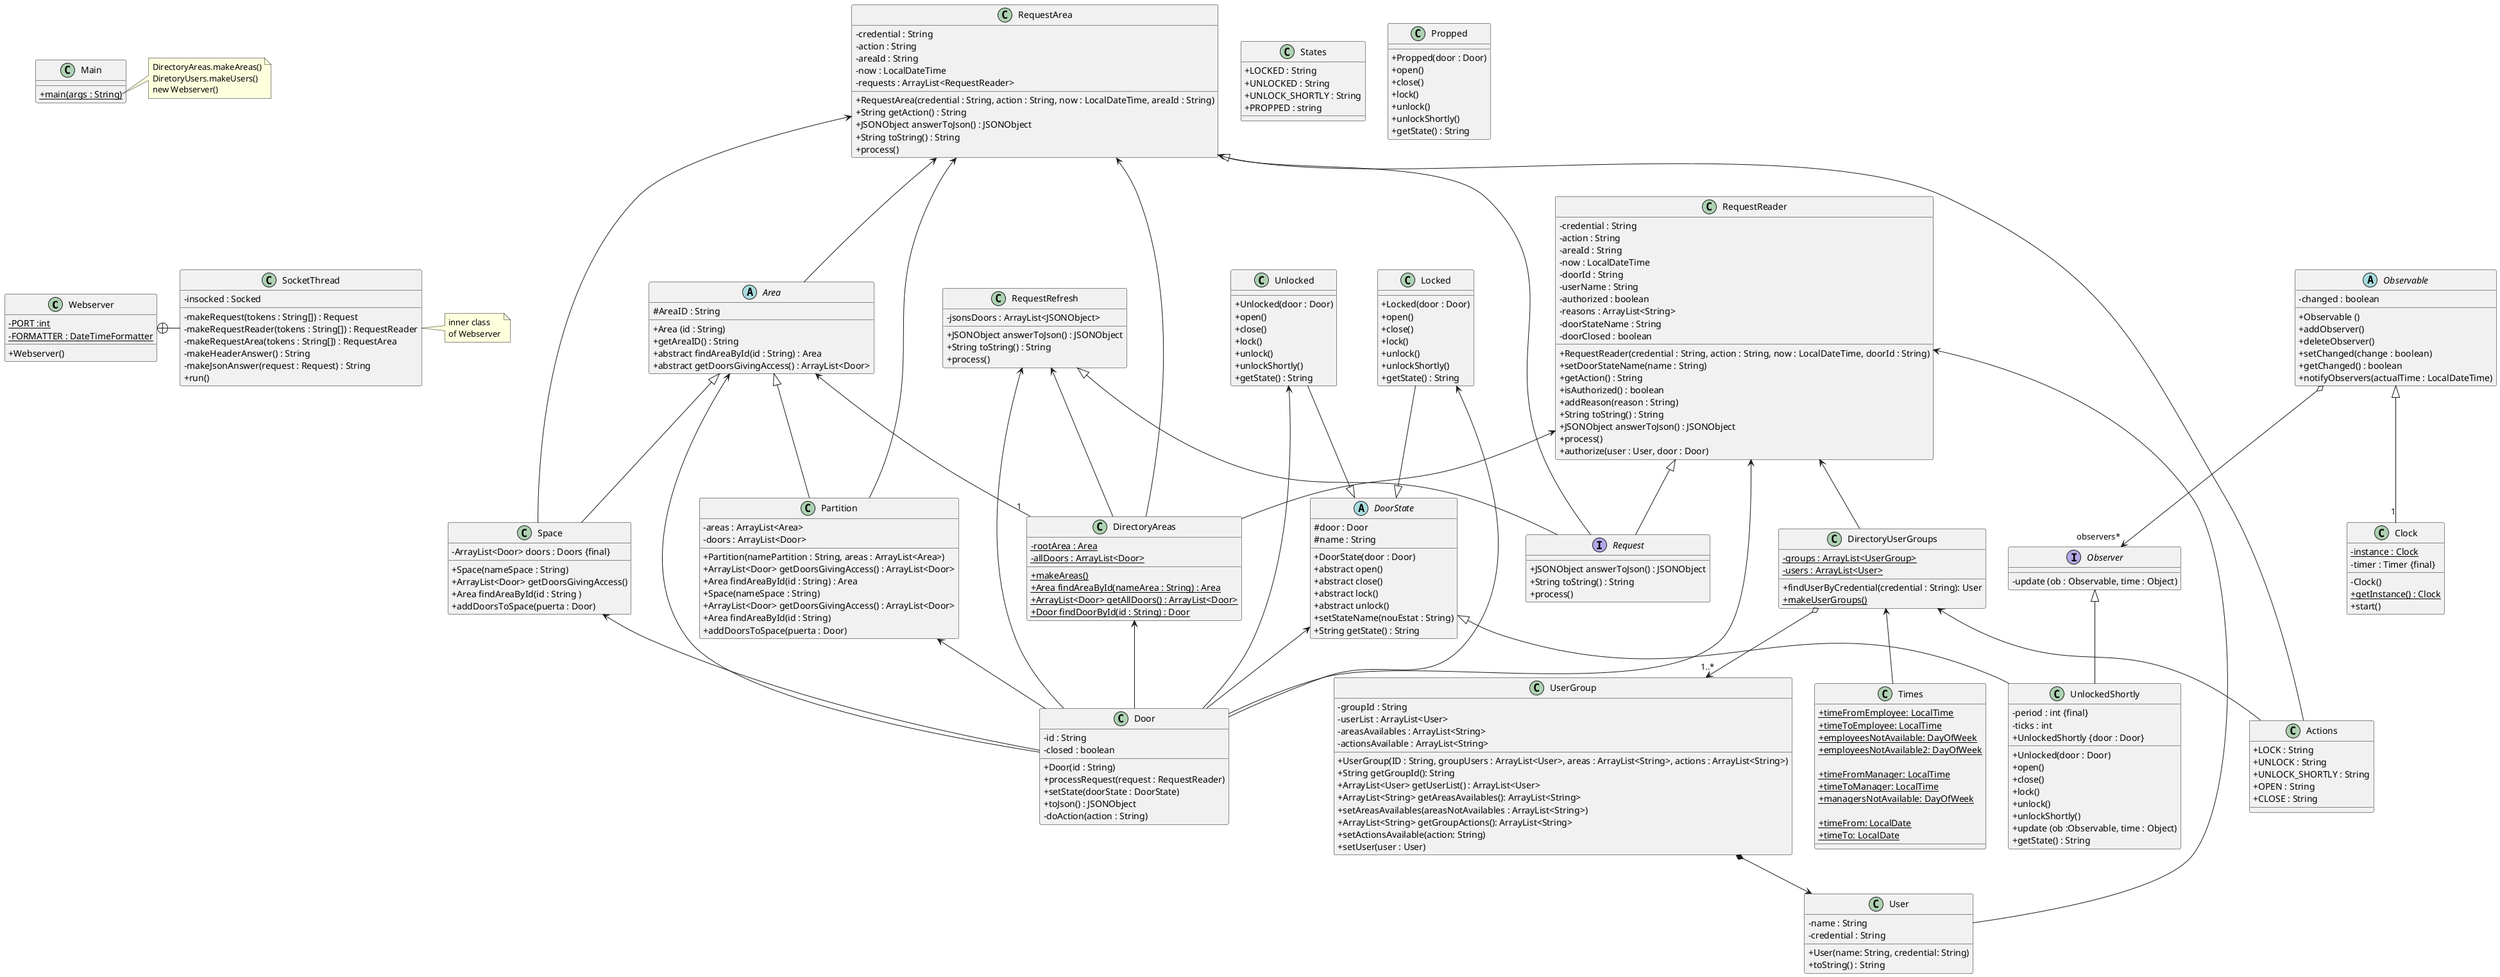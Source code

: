 @startuml
'https://plantuml.com/class-diagram
skinparam classAttributeIconSize 0

class Webserver {
- {static} PORT :int
- {static} FORMATTER : DateTimeFormatter
+ Webserver()
}

class SocketThread {
- insocked : Socked
- makeRequest(tokens : String[]) : Request
- makeRequestReader(tokens : String[]) : RequestReader
- makeRequestArea(tokens : String[]) : RequestArea
- makeHeaderAnswer() : String
- makeJsonAnswer(request : Request) : String
+ run()
}

Webserver +-right- SocketThread

note right of SocketThread
inner class
of Webserver
end note


class Door {
- id : String
- closed : boolean
+ Door(id : String)
+ processRequest(request : RequestReader)
+ setState(doorState : DoorState)
+ toJson() : JSONObject
'+ toString() : String
'+ isClosed() :boolean
'+ setClosed(b : boolean)
'+ getStateName() : String
- doAction(action : String)
}


class Main {
+ {static} main(args : String)
}

note right of Main::main
DirectoryAreas.makeAreas()
DiretoryUsers.makeUsers()
new Webserver()
end note

Main -[hidden]down- Webserver


'AreaSpaces
abstract class Area {
# AreaID : String
+ Area (id : String)
+ getAreaID() : String
+ abstract findAreaById(id : String) : Area
+ abstract getDoorsGivingAccess() : ArrayList<Door>
}

class Space {
-  ArrayList<Door> doors : Doors {final}

+ Space(nameSpace : String)



+ ArrayList<Door> getDoorsGivingAccess()



+ Area findAreaById(id : String )



+ addDoorsToSpace(puerta : Door)


}

class DirectoryAreas {
- {static} rootArea : Area
- {static} allDoors : ArrayList<Door>
+ {static} makeAreas()
+ {static} Area findAreaById(nameArea : String) : Area
+ {static} ArrayList<Door> getAllDoors() : ArrayList<Door>
+ {static} Door findDoorById(id : String) : Door
}

class Partition {
- areas : ArrayList<Area>
+ Partition(namePartition : String, areas : ArrayList<Area>)
+ ArrayList<Door> getDoorsGivingAccess() : ArrayList<Door>
+ Area findAreaById(id : String) : Area
}

class Partition {
- doors : ArrayList<Door>
+ Space(nameSpace : String)
+ ArrayList<Door> getDoorsGivingAccess() : ArrayList<Door>
+ Area findAreaById(id : String)
+  addDoorsToSpace(puerta : Door)
}

'doorstates
class Actions {
+ LOCK : String
+ UNLOCK : String
+ UNLOCK_SHORTLY : String
+ OPEN : String
+ CLOSE : String
}

abstract class DoorState {
# door : Door
# name : String
+ DoorState(door : Door)
+ abstract open()
+ abstract close()
+ abstract lock()
+ abstract unlock()
+ setStateName(nouEstat : String)
+ String getState() : String
}

class Locked {
+ Locked(door : Door)
+ open()
+ close()
+ lock()
+ unlock()
+ unlockShortly()
+ getState() : String
}

class States {
+ LOCKED : String
+ UNLOCKED : String
+ UNLOCK_SHORTLY : String
+ PROPPED : string
}

class Unlocked {
+ Unlocked(door : Door)
+ open()
+ close()
+ lock()
+ unlock()
+ unlockShortly()
+  getState() : String
}

'requests
interface Request {
+ JSONObject answerToJson() : JSONObject
+ String toString() : String
+ process()
}

class RequestArea {
- credential : String
- action : String
- areaId : String
- now : LocalDateTime
- requests : ArrayList<RequestReader>
+ RequestArea(credential : String, action : String, now : LocalDateTime, areaId : String)
+ String getAction() : String
+ JSONObject answerToJson() : JSONObject
+ String toString() : String
+ process()
}

class RequestReader {
- credential : String
- action : String
- areaId : String
- now : LocalDateTime
- doorId : String
- userName : String
- authorized : boolean
- reasons : ArrayList<String>
- doorStateName : String
- doorClosed : boolean
+ RequestReader(credential : String, action : String, now : LocalDateTime, doorId : String)
+  setDoorStateName(name : String)
+ getAction() : String
+ isAuthorized() : boolean
+  addReason(reason : String)
+ String toString() : String
+ JSONObject answerToJson() : JSONObject
+  process()
+  authorize(user : User, door : Door)
}

class RequestRefresh {
- jsonsDoors : ArrayList<JSONObject>
+ JSONObject answerToJson() : JSONObject
+ String toString() : String
+  process()
}

'UsersGroups
class DirectoryUserGroups {
- {static} groups : ArrayList<UserGroup>
- {static} users : ArrayList<User>
+ findUserByCredential(credential : String): User
+ {static}  makeUserGroups()
}

class Times {
+ {static} timeFromEmployee: LocalTime
+ {static} timeToEmployee: LocalTime
+ {static} employeesNotAvailable: DayOfWeek
+ {static} employeesNotAvailable2: DayOfWeek

+ {static} timeFromManager: LocalTime
+ {static} timeToManager: LocalTime
+ {static} managersNotAvailable: DayOfWeek

+ {static} timeFrom: LocalDate
+ {static} timeTo: LocalDate
}

class User {
- name : String
- credential : String
+ User(name: String, credential: String)
+ toString() : String
}

class UserGroup {
- groupId : String
- userList : ArrayList<User>
- areasAvailables : ArrayList<String>
- actionsAvailable : ArrayList<String>
+ UserGroup(ID : String, groupUsers : ArrayList<User>, areas : ArrayList<String>, actions : ArrayList<String>)
+ String getGroupId(): String
+ ArrayList<User> getUserList() : ArrayList<User>
+ ArrayList<String> getAreasAvailables(): ArrayList<String>
+ setAreasAvailables(areasNotAvailables : ArrayList<String>)
+ ArrayList<String> getGroupActions(): ArrayList<String>
+ setActionsAvailable(action: String)
+ setUser(user : User)
}

class Clock{
- {static} instance : Clock
- timer : Timer {final}
- Clock()
+ {static} getInstance() : Clock
+ start()
}
 Observable <|--"1"  Clock
interface Observer{
- update (ob : Observable, time : Object)
}

abstract Observable{
- changed : boolean
+ Observable ()
+ addObserver()
+ deleteObserver()
+ setChanged(change : boolean)
+ getChanged() : boolean
+ notifyObservers(actualTime : LocalDateTime)
}
Observable o--> "observers* " Observer

class UnlockedShortly{
- period : int {final}
- ticks : int
+ UnlockedShortly {door : Door}
+ Unlocked(door : Door)
+ open()
+ close()
+ lock()
+ unlock()
+ unlockShortly()
+ update (ob :Observable, time : Object)
+ getState() : String
}

class Propped{
+ Propped(door : Door)
+ open()
+ close()
+ lock()
+ unlock()
+ unlockShortly()
+ getState() : String

}

Observer <|--  UnlockedShortly
DoorState <|--  UnlockedShortly

'relations
'   Usersgroups
DirectoryUserGroups <-- Times
DirectoryUserGroups <-- Actions

'   AreaSpaces
Area <-- Door
DirectoryAreas <-- Door
 Area <-- "1" DirectoryAreas
Partition <-- Door
Area <|--  Partition
Space <-- Door
Area <|-- Space

'   doorstates
DoorState <-- Door
Locked <-- Door
Locked --|> DoorState
Unlocked <-- Door
Unlocked --|> DoorState

'   requests
RequestArea <-- Actions
RequestArea <-- DirectoryAreas
RequestArea <-- Area
RequestArea <-- Partition
RequestArea <-- Space
RequestArea <|-- Request
RequestReader <-- DirectoryAreas
RequestReader <-- DirectoryUserGroups
RequestReader <-- Door
RequestReader <-- User
UserGroup *--> User
DirectoryUserGroups o--> "1..*"  UserGroup

RequestReader <|-- Request
RequestRefresh <-- DirectoryAreas
RequestRefresh <-- Door
RequestRefresh <|-- Request

@enduml